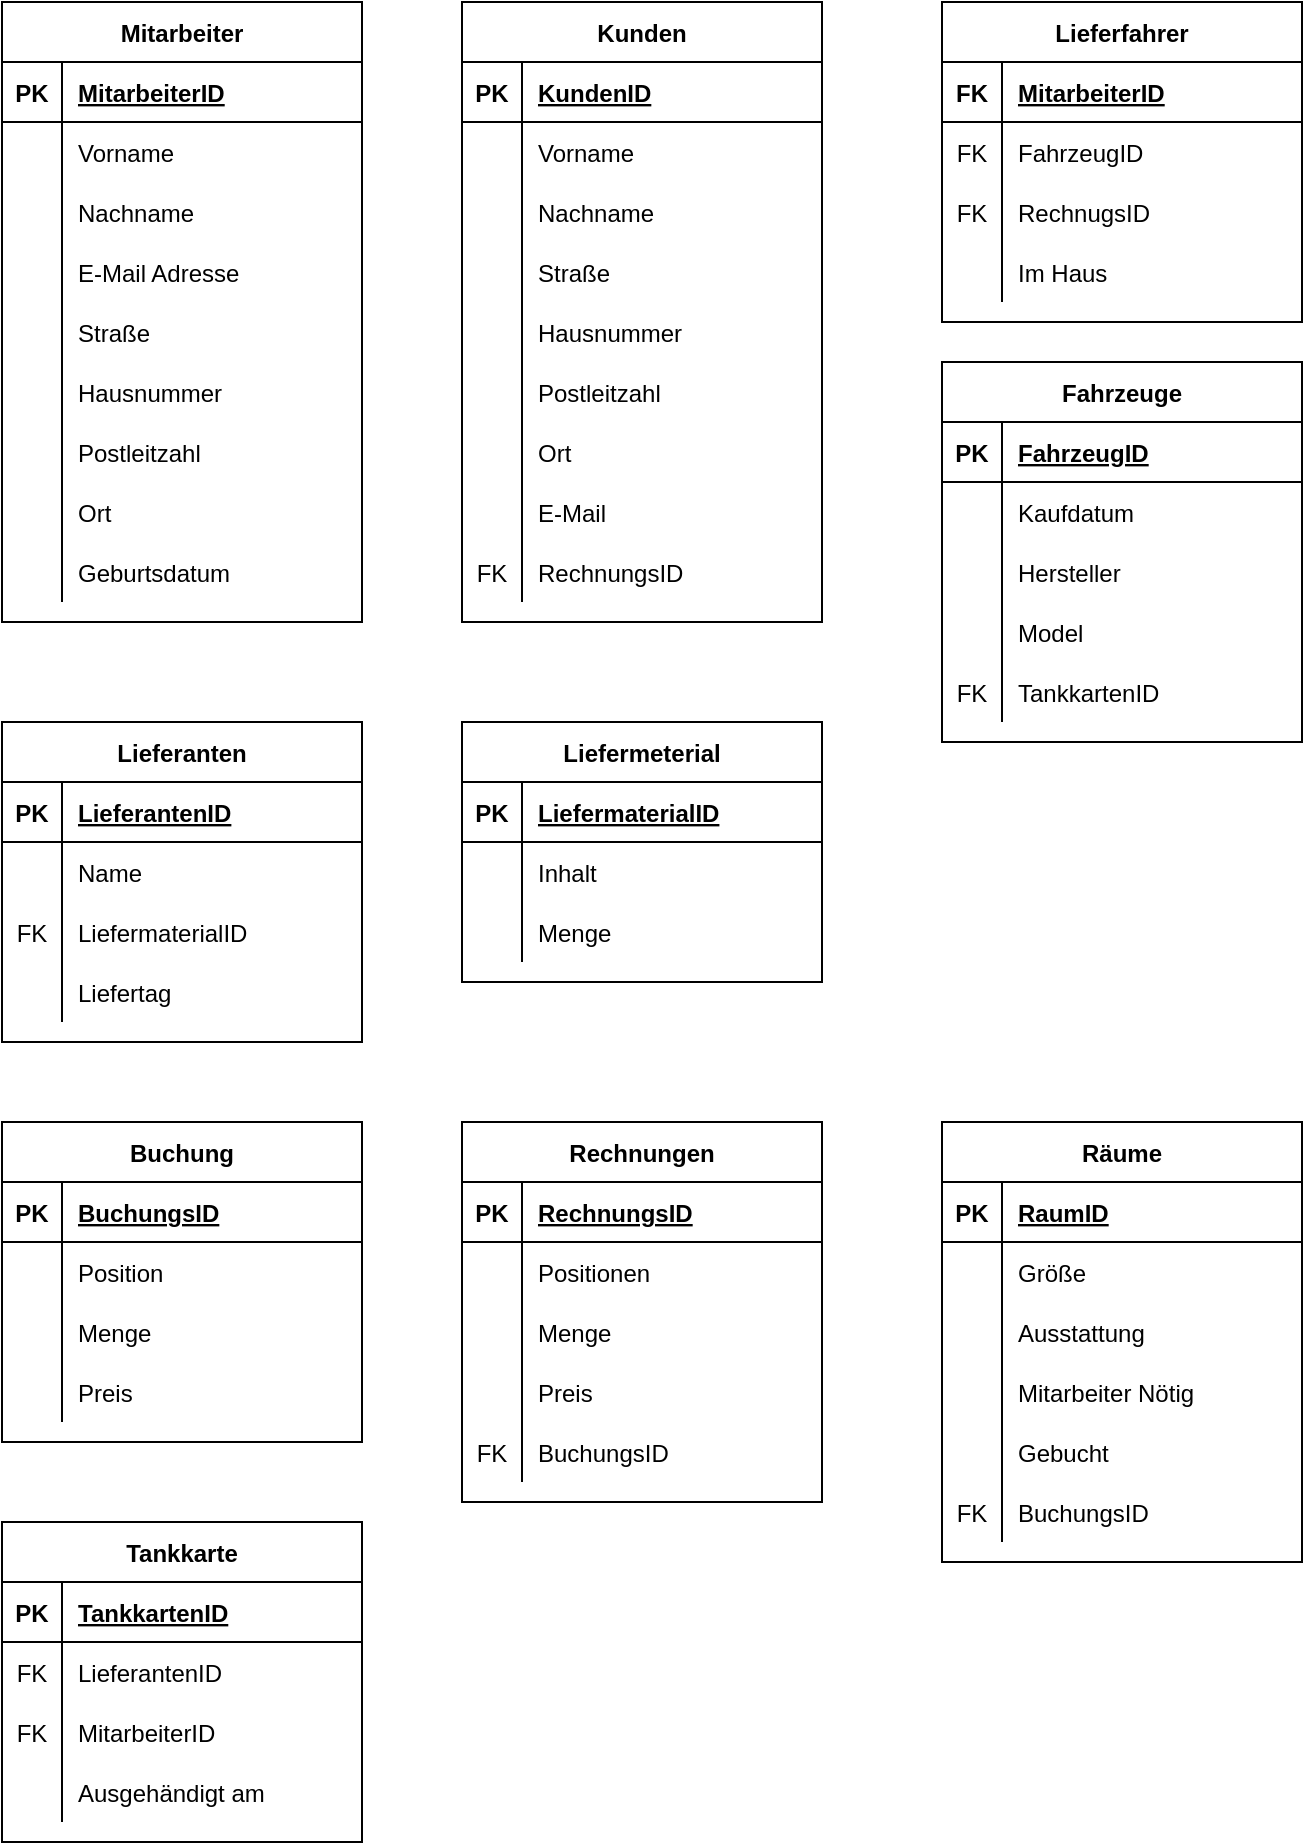 <mxfile version="18.0.2" type="device"><diagram id="neu1YHQNExmpvhTmMHdw" name="Page-1"><mxGraphModel dx="1422" dy="772" grid="1" gridSize="10" guides="1" tooltips="1" connect="1" arrows="1" fold="1" page="1" pageScale="1" pageWidth="827" pageHeight="1169" math="0" shadow="0"><root><mxCell id="0"/><mxCell id="1" parent="0"/><mxCell id="aoT9SitxjQVlXELc2mFH-1" value="Mitarbeiter" style="shape=table;startSize=30;container=1;collapsible=1;childLayout=tableLayout;fixedRows=1;rowLines=0;fontStyle=1;align=center;resizeLast=1;" vertex="1" parent="1"><mxGeometry x="50" y="40" width="180" height="310" as="geometry"/></mxCell><mxCell id="aoT9SitxjQVlXELc2mFH-2" value="" style="shape=tableRow;horizontal=0;startSize=0;swimlaneHead=0;swimlaneBody=0;fillColor=none;collapsible=0;dropTarget=0;points=[[0,0.5],[1,0.5]];portConstraint=eastwest;top=0;left=0;right=0;bottom=1;" vertex="1" parent="aoT9SitxjQVlXELc2mFH-1"><mxGeometry y="30" width="180" height="30" as="geometry"/></mxCell><mxCell id="aoT9SitxjQVlXELc2mFH-3" value="PK" style="shape=partialRectangle;connectable=0;fillColor=none;top=0;left=0;bottom=0;right=0;fontStyle=1;overflow=hidden;" vertex="1" parent="aoT9SitxjQVlXELc2mFH-2"><mxGeometry width="30" height="30" as="geometry"><mxRectangle width="30" height="30" as="alternateBounds"/></mxGeometry></mxCell><mxCell id="aoT9SitxjQVlXELc2mFH-4" value="MitarbeiterID" style="shape=partialRectangle;connectable=0;fillColor=none;top=0;left=0;bottom=0;right=0;align=left;spacingLeft=6;fontStyle=5;overflow=hidden;" vertex="1" parent="aoT9SitxjQVlXELc2mFH-2"><mxGeometry x="30" width="150" height="30" as="geometry"><mxRectangle width="150" height="30" as="alternateBounds"/></mxGeometry></mxCell><mxCell id="aoT9SitxjQVlXELc2mFH-5" value="" style="shape=tableRow;horizontal=0;startSize=0;swimlaneHead=0;swimlaneBody=0;fillColor=none;collapsible=0;dropTarget=0;points=[[0,0.5],[1,0.5]];portConstraint=eastwest;top=0;left=0;right=0;bottom=0;" vertex="1" parent="aoT9SitxjQVlXELc2mFH-1"><mxGeometry y="60" width="180" height="30" as="geometry"/></mxCell><mxCell id="aoT9SitxjQVlXELc2mFH-6" value="" style="shape=partialRectangle;connectable=0;fillColor=none;top=0;left=0;bottom=0;right=0;editable=1;overflow=hidden;" vertex="1" parent="aoT9SitxjQVlXELc2mFH-5"><mxGeometry width="30" height="30" as="geometry"><mxRectangle width="30" height="30" as="alternateBounds"/></mxGeometry></mxCell><mxCell id="aoT9SitxjQVlXELc2mFH-7" value="Vorname" style="shape=partialRectangle;connectable=0;fillColor=none;top=0;left=0;bottom=0;right=0;align=left;spacingLeft=6;overflow=hidden;" vertex="1" parent="aoT9SitxjQVlXELc2mFH-5"><mxGeometry x="30" width="150" height="30" as="geometry"><mxRectangle width="150" height="30" as="alternateBounds"/></mxGeometry></mxCell><mxCell id="aoT9SitxjQVlXELc2mFH-8" value="" style="shape=tableRow;horizontal=0;startSize=0;swimlaneHead=0;swimlaneBody=0;fillColor=none;collapsible=0;dropTarget=0;points=[[0,0.5],[1,0.5]];portConstraint=eastwest;top=0;left=0;right=0;bottom=0;" vertex="1" parent="aoT9SitxjQVlXELc2mFH-1"><mxGeometry y="90" width="180" height="30" as="geometry"/></mxCell><mxCell id="aoT9SitxjQVlXELc2mFH-9" value="" style="shape=partialRectangle;connectable=0;fillColor=none;top=0;left=0;bottom=0;right=0;editable=1;overflow=hidden;" vertex="1" parent="aoT9SitxjQVlXELc2mFH-8"><mxGeometry width="30" height="30" as="geometry"><mxRectangle width="30" height="30" as="alternateBounds"/></mxGeometry></mxCell><mxCell id="aoT9SitxjQVlXELc2mFH-10" value="Nachname" style="shape=partialRectangle;connectable=0;fillColor=none;top=0;left=0;bottom=0;right=0;align=left;spacingLeft=6;overflow=hidden;" vertex="1" parent="aoT9SitxjQVlXELc2mFH-8"><mxGeometry x="30" width="150" height="30" as="geometry"><mxRectangle width="150" height="30" as="alternateBounds"/></mxGeometry></mxCell><mxCell id="aoT9SitxjQVlXELc2mFH-11" value="" style="shape=tableRow;horizontal=0;startSize=0;swimlaneHead=0;swimlaneBody=0;fillColor=none;collapsible=0;dropTarget=0;points=[[0,0.5],[1,0.5]];portConstraint=eastwest;top=0;left=0;right=0;bottom=0;" vertex="1" parent="aoT9SitxjQVlXELc2mFH-1"><mxGeometry y="120" width="180" height="30" as="geometry"/></mxCell><mxCell id="aoT9SitxjQVlXELc2mFH-12" value="" style="shape=partialRectangle;connectable=0;fillColor=none;top=0;left=0;bottom=0;right=0;editable=1;overflow=hidden;" vertex="1" parent="aoT9SitxjQVlXELc2mFH-11"><mxGeometry width="30" height="30" as="geometry"><mxRectangle width="30" height="30" as="alternateBounds"/></mxGeometry></mxCell><mxCell id="aoT9SitxjQVlXELc2mFH-13" value="E-Mail Adresse" style="shape=partialRectangle;connectable=0;fillColor=none;top=0;left=0;bottom=0;right=0;align=left;spacingLeft=6;overflow=hidden;" vertex="1" parent="aoT9SitxjQVlXELc2mFH-11"><mxGeometry x="30" width="150" height="30" as="geometry"><mxRectangle width="150" height="30" as="alternateBounds"/></mxGeometry></mxCell><mxCell id="aoT9SitxjQVlXELc2mFH-29" style="shape=tableRow;horizontal=0;startSize=0;swimlaneHead=0;swimlaneBody=0;fillColor=none;collapsible=0;dropTarget=0;points=[[0,0.5],[1,0.5]];portConstraint=eastwest;top=0;left=0;right=0;bottom=0;" vertex="1" parent="aoT9SitxjQVlXELc2mFH-1"><mxGeometry y="150" width="180" height="30" as="geometry"/></mxCell><mxCell id="aoT9SitxjQVlXELc2mFH-30" style="shape=partialRectangle;connectable=0;fillColor=none;top=0;left=0;bottom=0;right=0;editable=1;overflow=hidden;" vertex="1" parent="aoT9SitxjQVlXELc2mFH-29"><mxGeometry width="30" height="30" as="geometry"><mxRectangle width="30" height="30" as="alternateBounds"/></mxGeometry></mxCell><mxCell id="aoT9SitxjQVlXELc2mFH-31" value="Straße" style="shape=partialRectangle;connectable=0;fillColor=none;top=0;left=0;bottom=0;right=0;align=left;spacingLeft=6;overflow=hidden;" vertex="1" parent="aoT9SitxjQVlXELc2mFH-29"><mxGeometry x="30" width="150" height="30" as="geometry"><mxRectangle width="150" height="30" as="alternateBounds"/></mxGeometry></mxCell><mxCell id="aoT9SitxjQVlXELc2mFH-26" style="shape=tableRow;horizontal=0;startSize=0;swimlaneHead=0;swimlaneBody=0;fillColor=none;collapsible=0;dropTarget=0;points=[[0,0.5],[1,0.5]];portConstraint=eastwest;top=0;left=0;right=0;bottom=0;" vertex="1" parent="aoT9SitxjQVlXELc2mFH-1"><mxGeometry y="180" width="180" height="30" as="geometry"/></mxCell><mxCell id="aoT9SitxjQVlXELc2mFH-27" style="shape=partialRectangle;connectable=0;fillColor=none;top=0;left=0;bottom=0;right=0;editable=1;overflow=hidden;" vertex="1" parent="aoT9SitxjQVlXELc2mFH-26"><mxGeometry width="30" height="30" as="geometry"><mxRectangle width="30" height="30" as="alternateBounds"/></mxGeometry></mxCell><mxCell id="aoT9SitxjQVlXELc2mFH-28" value="Hausnummer" style="shape=partialRectangle;connectable=0;fillColor=none;top=0;left=0;bottom=0;right=0;align=left;spacingLeft=6;overflow=hidden;" vertex="1" parent="aoT9SitxjQVlXELc2mFH-26"><mxGeometry x="30" width="150" height="30" as="geometry"><mxRectangle width="150" height="30" as="alternateBounds"/></mxGeometry></mxCell><mxCell id="aoT9SitxjQVlXELc2mFH-23" style="shape=tableRow;horizontal=0;startSize=0;swimlaneHead=0;swimlaneBody=0;fillColor=none;collapsible=0;dropTarget=0;points=[[0,0.5],[1,0.5]];portConstraint=eastwest;top=0;left=0;right=0;bottom=0;" vertex="1" parent="aoT9SitxjQVlXELc2mFH-1"><mxGeometry y="210" width="180" height="30" as="geometry"/></mxCell><mxCell id="aoT9SitxjQVlXELc2mFH-24" style="shape=partialRectangle;connectable=0;fillColor=none;top=0;left=0;bottom=0;right=0;editable=1;overflow=hidden;" vertex="1" parent="aoT9SitxjQVlXELc2mFH-23"><mxGeometry width="30" height="30" as="geometry"><mxRectangle width="30" height="30" as="alternateBounds"/></mxGeometry></mxCell><mxCell id="aoT9SitxjQVlXELc2mFH-25" value="Postleitzahl" style="shape=partialRectangle;connectable=0;fillColor=none;top=0;left=0;bottom=0;right=0;align=left;spacingLeft=6;overflow=hidden;" vertex="1" parent="aoT9SitxjQVlXELc2mFH-23"><mxGeometry x="30" width="150" height="30" as="geometry"><mxRectangle width="150" height="30" as="alternateBounds"/></mxGeometry></mxCell><mxCell id="aoT9SitxjQVlXELc2mFH-20" style="shape=tableRow;horizontal=0;startSize=0;swimlaneHead=0;swimlaneBody=0;fillColor=none;collapsible=0;dropTarget=0;points=[[0,0.5],[1,0.5]];portConstraint=eastwest;top=0;left=0;right=0;bottom=0;" vertex="1" parent="aoT9SitxjQVlXELc2mFH-1"><mxGeometry y="240" width="180" height="30" as="geometry"/></mxCell><mxCell id="aoT9SitxjQVlXELc2mFH-21" style="shape=partialRectangle;connectable=0;fillColor=none;top=0;left=0;bottom=0;right=0;editable=1;overflow=hidden;" vertex="1" parent="aoT9SitxjQVlXELc2mFH-20"><mxGeometry width="30" height="30" as="geometry"><mxRectangle width="30" height="30" as="alternateBounds"/></mxGeometry></mxCell><mxCell id="aoT9SitxjQVlXELc2mFH-22" value="Ort" style="shape=partialRectangle;connectable=0;fillColor=none;top=0;left=0;bottom=0;right=0;align=left;spacingLeft=6;overflow=hidden;" vertex="1" parent="aoT9SitxjQVlXELc2mFH-20"><mxGeometry x="30" width="150" height="30" as="geometry"><mxRectangle width="150" height="30" as="alternateBounds"/></mxGeometry></mxCell><mxCell id="aoT9SitxjQVlXELc2mFH-17" style="shape=tableRow;horizontal=0;startSize=0;swimlaneHead=0;swimlaneBody=0;fillColor=none;collapsible=0;dropTarget=0;points=[[0,0.5],[1,0.5]];portConstraint=eastwest;top=0;left=0;right=0;bottom=0;" vertex="1" parent="aoT9SitxjQVlXELc2mFH-1"><mxGeometry y="270" width="180" height="30" as="geometry"/></mxCell><mxCell id="aoT9SitxjQVlXELc2mFH-18" style="shape=partialRectangle;connectable=0;fillColor=none;top=0;left=0;bottom=0;right=0;editable=1;overflow=hidden;" vertex="1" parent="aoT9SitxjQVlXELc2mFH-17"><mxGeometry width="30" height="30" as="geometry"><mxRectangle width="30" height="30" as="alternateBounds"/></mxGeometry></mxCell><mxCell id="aoT9SitxjQVlXELc2mFH-19" value="Geburtsdatum" style="shape=partialRectangle;connectable=0;fillColor=none;top=0;left=0;bottom=0;right=0;align=left;spacingLeft=6;overflow=hidden;" vertex="1" parent="aoT9SitxjQVlXELc2mFH-17"><mxGeometry x="30" width="150" height="30" as="geometry"><mxRectangle width="150" height="30" as="alternateBounds"/></mxGeometry></mxCell><mxCell id="aoT9SitxjQVlXELc2mFH-32" value="Lieferanten" style="shape=table;startSize=30;container=1;collapsible=1;childLayout=tableLayout;fixedRows=1;rowLines=0;fontStyle=1;align=center;resizeLast=1;" vertex="1" parent="1"><mxGeometry x="50" y="400" width="180" height="160" as="geometry"/></mxCell><mxCell id="aoT9SitxjQVlXELc2mFH-33" value="" style="shape=tableRow;horizontal=0;startSize=0;swimlaneHead=0;swimlaneBody=0;fillColor=none;collapsible=0;dropTarget=0;points=[[0,0.5],[1,0.5]];portConstraint=eastwest;top=0;left=0;right=0;bottom=1;" vertex="1" parent="aoT9SitxjQVlXELc2mFH-32"><mxGeometry y="30" width="180" height="30" as="geometry"/></mxCell><mxCell id="aoT9SitxjQVlXELc2mFH-34" value="PK" style="shape=partialRectangle;connectable=0;fillColor=none;top=0;left=0;bottom=0;right=0;fontStyle=1;overflow=hidden;" vertex="1" parent="aoT9SitxjQVlXELc2mFH-33"><mxGeometry width="30" height="30" as="geometry"><mxRectangle width="30" height="30" as="alternateBounds"/></mxGeometry></mxCell><mxCell id="aoT9SitxjQVlXELc2mFH-35" value="LieferantenID" style="shape=partialRectangle;connectable=0;fillColor=none;top=0;left=0;bottom=0;right=0;align=left;spacingLeft=6;fontStyle=5;overflow=hidden;" vertex="1" parent="aoT9SitxjQVlXELc2mFH-33"><mxGeometry x="30" width="150" height="30" as="geometry"><mxRectangle width="150" height="30" as="alternateBounds"/></mxGeometry></mxCell><mxCell id="aoT9SitxjQVlXELc2mFH-36" value="" style="shape=tableRow;horizontal=0;startSize=0;swimlaneHead=0;swimlaneBody=0;fillColor=none;collapsible=0;dropTarget=0;points=[[0,0.5],[1,0.5]];portConstraint=eastwest;top=0;left=0;right=0;bottom=0;" vertex="1" parent="aoT9SitxjQVlXELc2mFH-32"><mxGeometry y="60" width="180" height="30" as="geometry"/></mxCell><mxCell id="aoT9SitxjQVlXELc2mFH-37" value="" style="shape=partialRectangle;connectable=0;fillColor=none;top=0;left=0;bottom=0;right=0;editable=1;overflow=hidden;" vertex="1" parent="aoT9SitxjQVlXELc2mFH-36"><mxGeometry width="30" height="30" as="geometry"><mxRectangle width="30" height="30" as="alternateBounds"/></mxGeometry></mxCell><mxCell id="aoT9SitxjQVlXELc2mFH-38" value="Name" style="shape=partialRectangle;connectable=0;fillColor=none;top=0;left=0;bottom=0;right=0;align=left;spacingLeft=6;overflow=hidden;" vertex="1" parent="aoT9SitxjQVlXELc2mFH-36"><mxGeometry x="30" width="150" height="30" as="geometry"><mxRectangle width="150" height="30" as="alternateBounds"/></mxGeometry></mxCell><mxCell id="aoT9SitxjQVlXELc2mFH-39" value="" style="shape=tableRow;horizontal=0;startSize=0;swimlaneHead=0;swimlaneBody=0;fillColor=none;collapsible=0;dropTarget=0;points=[[0,0.5],[1,0.5]];portConstraint=eastwest;top=0;left=0;right=0;bottom=0;" vertex="1" parent="aoT9SitxjQVlXELc2mFH-32"><mxGeometry y="90" width="180" height="30" as="geometry"/></mxCell><mxCell id="aoT9SitxjQVlXELc2mFH-40" value="FK" style="shape=partialRectangle;connectable=0;fillColor=none;top=0;left=0;bottom=0;right=0;editable=1;overflow=hidden;" vertex="1" parent="aoT9SitxjQVlXELc2mFH-39"><mxGeometry width="30" height="30" as="geometry"><mxRectangle width="30" height="30" as="alternateBounds"/></mxGeometry></mxCell><mxCell id="aoT9SitxjQVlXELc2mFH-41" value="LiefermaterialID" style="shape=partialRectangle;connectable=0;fillColor=none;top=0;left=0;bottom=0;right=0;align=left;spacingLeft=6;overflow=hidden;" vertex="1" parent="aoT9SitxjQVlXELc2mFH-39"><mxGeometry x="30" width="150" height="30" as="geometry"><mxRectangle width="150" height="30" as="alternateBounds"/></mxGeometry></mxCell><mxCell id="aoT9SitxjQVlXELc2mFH-42" value="" style="shape=tableRow;horizontal=0;startSize=0;swimlaneHead=0;swimlaneBody=0;fillColor=none;collapsible=0;dropTarget=0;points=[[0,0.5],[1,0.5]];portConstraint=eastwest;top=0;left=0;right=0;bottom=0;" vertex="1" parent="aoT9SitxjQVlXELc2mFH-32"><mxGeometry y="120" width="180" height="30" as="geometry"/></mxCell><mxCell id="aoT9SitxjQVlXELc2mFH-43" value="" style="shape=partialRectangle;connectable=0;fillColor=none;top=0;left=0;bottom=0;right=0;editable=1;overflow=hidden;" vertex="1" parent="aoT9SitxjQVlXELc2mFH-42"><mxGeometry width="30" height="30" as="geometry"><mxRectangle width="30" height="30" as="alternateBounds"/></mxGeometry></mxCell><mxCell id="aoT9SitxjQVlXELc2mFH-44" value="Liefertag" style="shape=partialRectangle;connectable=0;fillColor=none;top=0;left=0;bottom=0;right=0;align=left;spacingLeft=6;overflow=hidden;" vertex="1" parent="aoT9SitxjQVlXELc2mFH-42"><mxGeometry x="30" width="150" height="30" as="geometry"><mxRectangle width="150" height="30" as="alternateBounds"/></mxGeometry></mxCell><mxCell id="aoT9SitxjQVlXELc2mFH-45" value="Liefermeterial" style="shape=table;startSize=30;container=1;collapsible=1;childLayout=tableLayout;fixedRows=1;rowLines=0;fontStyle=1;align=center;resizeLast=1;" vertex="1" parent="1"><mxGeometry x="280" y="400" width="180" height="130" as="geometry"/></mxCell><mxCell id="aoT9SitxjQVlXELc2mFH-46" value="" style="shape=tableRow;horizontal=0;startSize=0;swimlaneHead=0;swimlaneBody=0;fillColor=none;collapsible=0;dropTarget=0;points=[[0,0.5],[1,0.5]];portConstraint=eastwest;top=0;left=0;right=0;bottom=1;" vertex="1" parent="aoT9SitxjQVlXELc2mFH-45"><mxGeometry y="30" width="180" height="30" as="geometry"/></mxCell><mxCell id="aoT9SitxjQVlXELc2mFH-47" value="PK" style="shape=partialRectangle;connectable=0;fillColor=none;top=0;left=0;bottom=0;right=0;fontStyle=1;overflow=hidden;" vertex="1" parent="aoT9SitxjQVlXELc2mFH-46"><mxGeometry width="30" height="30" as="geometry"><mxRectangle width="30" height="30" as="alternateBounds"/></mxGeometry></mxCell><mxCell id="aoT9SitxjQVlXELc2mFH-48" value="LiefermaterialID" style="shape=partialRectangle;connectable=0;fillColor=none;top=0;left=0;bottom=0;right=0;align=left;spacingLeft=6;fontStyle=5;overflow=hidden;" vertex="1" parent="aoT9SitxjQVlXELc2mFH-46"><mxGeometry x="30" width="150" height="30" as="geometry"><mxRectangle width="150" height="30" as="alternateBounds"/></mxGeometry></mxCell><mxCell id="aoT9SitxjQVlXELc2mFH-49" value="" style="shape=tableRow;horizontal=0;startSize=0;swimlaneHead=0;swimlaneBody=0;fillColor=none;collapsible=0;dropTarget=0;points=[[0,0.5],[1,0.5]];portConstraint=eastwest;top=0;left=0;right=0;bottom=0;" vertex="1" parent="aoT9SitxjQVlXELc2mFH-45"><mxGeometry y="60" width="180" height="30" as="geometry"/></mxCell><mxCell id="aoT9SitxjQVlXELc2mFH-50" value="" style="shape=partialRectangle;connectable=0;fillColor=none;top=0;left=0;bottom=0;right=0;editable=1;overflow=hidden;" vertex="1" parent="aoT9SitxjQVlXELc2mFH-49"><mxGeometry width="30" height="30" as="geometry"><mxRectangle width="30" height="30" as="alternateBounds"/></mxGeometry></mxCell><mxCell id="aoT9SitxjQVlXELc2mFH-51" value="Inhalt" style="shape=partialRectangle;connectable=0;fillColor=none;top=0;left=0;bottom=0;right=0;align=left;spacingLeft=6;overflow=hidden;" vertex="1" parent="aoT9SitxjQVlXELc2mFH-49"><mxGeometry x="30" width="150" height="30" as="geometry"><mxRectangle width="150" height="30" as="alternateBounds"/></mxGeometry></mxCell><mxCell id="aoT9SitxjQVlXELc2mFH-52" value="" style="shape=tableRow;horizontal=0;startSize=0;swimlaneHead=0;swimlaneBody=0;fillColor=none;collapsible=0;dropTarget=0;points=[[0,0.5],[1,0.5]];portConstraint=eastwest;top=0;left=0;right=0;bottom=0;" vertex="1" parent="aoT9SitxjQVlXELc2mFH-45"><mxGeometry y="90" width="180" height="30" as="geometry"/></mxCell><mxCell id="aoT9SitxjQVlXELc2mFH-53" value="" style="shape=partialRectangle;connectable=0;fillColor=none;top=0;left=0;bottom=0;right=0;editable=1;overflow=hidden;" vertex="1" parent="aoT9SitxjQVlXELc2mFH-52"><mxGeometry width="30" height="30" as="geometry"><mxRectangle width="30" height="30" as="alternateBounds"/></mxGeometry></mxCell><mxCell id="aoT9SitxjQVlXELc2mFH-54" value="Menge" style="shape=partialRectangle;connectable=0;fillColor=none;top=0;left=0;bottom=0;right=0;align=left;spacingLeft=6;overflow=hidden;" vertex="1" parent="aoT9SitxjQVlXELc2mFH-52"><mxGeometry x="30" width="150" height="30" as="geometry"><mxRectangle width="150" height="30" as="alternateBounds"/></mxGeometry></mxCell><mxCell id="aoT9SitxjQVlXELc2mFH-58" value="Kunden" style="shape=table;startSize=30;container=1;collapsible=1;childLayout=tableLayout;fixedRows=1;rowLines=0;fontStyle=1;align=center;resizeLast=1;" vertex="1" parent="1"><mxGeometry x="280" y="40" width="180" height="310" as="geometry"/></mxCell><mxCell id="aoT9SitxjQVlXELc2mFH-59" value="" style="shape=tableRow;horizontal=0;startSize=0;swimlaneHead=0;swimlaneBody=0;fillColor=none;collapsible=0;dropTarget=0;points=[[0,0.5],[1,0.5]];portConstraint=eastwest;top=0;left=0;right=0;bottom=1;" vertex="1" parent="aoT9SitxjQVlXELc2mFH-58"><mxGeometry y="30" width="180" height="30" as="geometry"/></mxCell><mxCell id="aoT9SitxjQVlXELc2mFH-60" value="PK" style="shape=partialRectangle;connectable=0;fillColor=none;top=0;left=0;bottom=0;right=0;fontStyle=1;overflow=hidden;" vertex="1" parent="aoT9SitxjQVlXELc2mFH-59"><mxGeometry width="30" height="30" as="geometry"><mxRectangle width="30" height="30" as="alternateBounds"/></mxGeometry></mxCell><mxCell id="aoT9SitxjQVlXELc2mFH-61" value="KundenID" style="shape=partialRectangle;connectable=0;fillColor=none;top=0;left=0;bottom=0;right=0;align=left;spacingLeft=6;fontStyle=5;overflow=hidden;" vertex="1" parent="aoT9SitxjQVlXELc2mFH-59"><mxGeometry x="30" width="150" height="30" as="geometry"><mxRectangle width="150" height="30" as="alternateBounds"/></mxGeometry></mxCell><mxCell id="aoT9SitxjQVlXELc2mFH-62" value="" style="shape=tableRow;horizontal=0;startSize=0;swimlaneHead=0;swimlaneBody=0;fillColor=none;collapsible=0;dropTarget=0;points=[[0,0.5],[1,0.5]];portConstraint=eastwest;top=0;left=0;right=0;bottom=0;" vertex="1" parent="aoT9SitxjQVlXELc2mFH-58"><mxGeometry y="60" width="180" height="30" as="geometry"/></mxCell><mxCell id="aoT9SitxjQVlXELc2mFH-63" value="" style="shape=partialRectangle;connectable=0;fillColor=none;top=0;left=0;bottom=0;right=0;editable=1;overflow=hidden;" vertex="1" parent="aoT9SitxjQVlXELc2mFH-62"><mxGeometry width="30" height="30" as="geometry"><mxRectangle width="30" height="30" as="alternateBounds"/></mxGeometry></mxCell><mxCell id="aoT9SitxjQVlXELc2mFH-64" value="Vorname  " style="shape=partialRectangle;connectable=0;fillColor=none;top=0;left=0;bottom=0;right=0;align=left;spacingLeft=6;overflow=hidden;" vertex="1" parent="aoT9SitxjQVlXELc2mFH-62"><mxGeometry x="30" width="150" height="30" as="geometry"><mxRectangle width="150" height="30" as="alternateBounds"/></mxGeometry></mxCell><mxCell id="aoT9SitxjQVlXELc2mFH-86" style="shape=tableRow;horizontal=0;startSize=0;swimlaneHead=0;swimlaneBody=0;fillColor=none;collapsible=0;dropTarget=0;points=[[0,0.5],[1,0.5]];portConstraint=eastwest;top=0;left=0;right=0;bottom=0;" vertex="1" parent="aoT9SitxjQVlXELc2mFH-58"><mxGeometry y="90" width="180" height="30" as="geometry"/></mxCell><mxCell id="aoT9SitxjQVlXELc2mFH-87" style="shape=partialRectangle;connectable=0;fillColor=none;top=0;left=0;bottom=0;right=0;editable=1;overflow=hidden;" vertex="1" parent="aoT9SitxjQVlXELc2mFH-86"><mxGeometry width="30" height="30" as="geometry"><mxRectangle width="30" height="30" as="alternateBounds"/></mxGeometry></mxCell><mxCell id="aoT9SitxjQVlXELc2mFH-88" value="Nachname" style="shape=partialRectangle;connectable=0;fillColor=none;top=0;left=0;bottom=0;right=0;align=left;spacingLeft=6;overflow=hidden;" vertex="1" parent="aoT9SitxjQVlXELc2mFH-86"><mxGeometry x="30" width="150" height="30" as="geometry"><mxRectangle width="150" height="30" as="alternateBounds"/></mxGeometry></mxCell><mxCell id="aoT9SitxjQVlXELc2mFH-83" style="shape=tableRow;horizontal=0;startSize=0;swimlaneHead=0;swimlaneBody=0;fillColor=none;collapsible=0;dropTarget=0;points=[[0,0.5],[1,0.5]];portConstraint=eastwest;top=0;left=0;right=0;bottom=0;" vertex="1" parent="aoT9SitxjQVlXELc2mFH-58"><mxGeometry y="120" width="180" height="30" as="geometry"/></mxCell><mxCell id="aoT9SitxjQVlXELc2mFH-84" style="shape=partialRectangle;connectable=0;fillColor=none;top=0;left=0;bottom=0;right=0;editable=1;overflow=hidden;" vertex="1" parent="aoT9SitxjQVlXELc2mFH-83"><mxGeometry width="30" height="30" as="geometry"><mxRectangle width="30" height="30" as="alternateBounds"/></mxGeometry></mxCell><mxCell id="aoT9SitxjQVlXELc2mFH-85" value="Straße" style="shape=partialRectangle;connectable=0;fillColor=none;top=0;left=0;bottom=0;right=0;align=left;spacingLeft=6;overflow=hidden;" vertex="1" parent="aoT9SitxjQVlXELc2mFH-83"><mxGeometry x="30" width="150" height="30" as="geometry"><mxRectangle width="150" height="30" as="alternateBounds"/></mxGeometry></mxCell><mxCell id="aoT9SitxjQVlXELc2mFH-80" style="shape=tableRow;horizontal=0;startSize=0;swimlaneHead=0;swimlaneBody=0;fillColor=none;collapsible=0;dropTarget=0;points=[[0,0.5],[1,0.5]];portConstraint=eastwest;top=0;left=0;right=0;bottom=0;" vertex="1" parent="aoT9SitxjQVlXELc2mFH-58"><mxGeometry y="150" width="180" height="30" as="geometry"/></mxCell><mxCell id="aoT9SitxjQVlXELc2mFH-81" style="shape=partialRectangle;connectable=0;fillColor=none;top=0;left=0;bottom=0;right=0;editable=1;overflow=hidden;" vertex="1" parent="aoT9SitxjQVlXELc2mFH-80"><mxGeometry width="30" height="30" as="geometry"><mxRectangle width="30" height="30" as="alternateBounds"/></mxGeometry></mxCell><mxCell id="aoT9SitxjQVlXELc2mFH-82" value="Hausnummer" style="shape=partialRectangle;connectable=0;fillColor=none;top=0;left=0;bottom=0;right=0;align=left;spacingLeft=6;overflow=hidden;" vertex="1" parent="aoT9SitxjQVlXELc2mFH-80"><mxGeometry x="30" width="150" height="30" as="geometry"><mxRectangle width="150" height="30" as="alternateBounds"/></mxGeometry></mxCell><mxCell id="aoT9SitxjQVlXELc2mFH-77" style="shape=tableRow;horizontal=0;startSize=0;swimlaneHead=0;swimlaneBody=0;fillColor=none;collapsible=0;dropTarget=0;points=[[0,0.5],[1,0.5]];portConstraint=eastwest;top=0;left=0;right=0;bottom=0;" vertex="1" parent="aoT9SitxjQVlXELc2mFH-58"><mxGeometry y="180" width="180" height="30" as="geometry"/></mxCell><mxCell id="aoT9SitxjQVlXELc2mFH-78" style="shape=partialRectangle;connectable=0;fillColor=none;top=0;left=0;bottom=0;right=0;editable=1;overflow=hidden;" vertex="1" parent="aoT9SitxjQVlXELc2mFH-77"><mxGeometry width="30" height="30" as="geometry"><mxRectangle width="30" height="30" as="alternateBounds"/></mxGeometry></mxCell><mxCell id="aoT9SitxjQVlXELc2mFH-79" value="Postleitzahl" style="shape=partialRectangle;connectable=0;fillColor=none;top=0;left=0;bottom=0;right=0;align=left;spacingLeft=6;overflow=hidden;" vertex="1" parent="aoT9SitxjQVlXELc2mFH-77"><mxGeometry x="30" width="150" height="30" as="geometry"><mxRectangle width="150" height="30" as="alternateBounds"/></mxGeometry></mxCell><mxCell id="aoT9SitxjQVlXELc2mFH-74" style="shape=tableRow;horizontal=0;startSize=0;swimlaneHead=0;swimlaneBody=0;fillColor=none;collapsible=0;dropTarget=0;points=[[0,0.5],[1,0.5]];portConstraint=eastwest;top=0;left=0;right=0;bottom=0;" vertex="1" parent="aoT9SitxjQVlXELc2mFH-58"><mxGeometry y="210" width="180" height="30" as="geometry"/></mxCell><mxCell id="aoT9SitxjQVlXELc2mFH-75" style="shape=partialRectangle;connectable=0;fillColor=none;top=0;left=0;bottom=0;right=0;editable=1;overflow=hidden;" vertex="1" parent="aoT9SitxjQVlXELc2mFH-74"><mxGeometry width="30" height="30" as="geometry"><mxRectangle width="30" height="30" as="alternateBounds"/></mxGeometry></mxCell><mxCell id="aoT9SitxjQVlXELc2mFH-76" value="Ort" style="shape=partialRectangle;connectable=0;fillColor=none;top=0;left=0;bottom=0;right=0;align=left;spacingLeft=6;overflow=hidden;" vertex="1" parent="aoT9SitxjQVlXELc2mFH-74"><mxGeometry x="30" width="150" height="30" as="geometry"><mxRectangle width="150" height="30" as="alternateBounds"/></mxGeometry></mxCell><mxCell id="aoT9SitxjQVlXELc2mFH-71" style="shape=tableRow;horizontal=0;startSize=0;swimlaneHead=0;swimlaneBody=0;fillColor=none;collapsible=0;dropTarget=0;points=[[0,0.5],[1,0.5]];portConstraint=eastwest;top=0;left=0;right=0;bottom=0;" vertex="1" parent="aoT9SitxjQVlXELc2mFH-58"><mxGeometry y="240" width="180" height="30" as="geometry"/></mxCell><mxCell id="aoT9SitxjQVlXELc2mFH-72" style="shape=partialRectangle;connectable=0;fillColor=none;top=0;left=0;bottom=0;right=0;editable=1;overflow=hidden;" vertex="1" parent="aoT9SitxjQVlXELc2mFH-71"><mxGeometry width="30" height="30" as="geometry"><mxRectangle width="30" height="30" as="alternateBounds"/></mxGeometry></mxCell><mxCell id="aoT9SitxjQVlXELc2mFH-73" value="E-Mail" style="shape=partialRectangle;connectable=0;fillColor=none;top=0;left=0;bottom=0;right=0;align=left;spacingLeft=6;overflow=hidden;" vertex="1" parent="aoT9SitxjQVlXELc2mFH-71"><mxGeometry x="30" width="150" height="30" as="geometry"><mxRectangle width="150" height="30" as="alternateBounds"/></mxGeometry></mxCell><mxCell id="aoT9SitxjQVlXELc2mFH-65" value="" style="shape=tableRow;horizontal=0;startSize=0;swimlaneHead=0;swimlaneBody=0;fillColor=none;collapsible=0;dropTarget=0;points=[[0,0.5],[1,0.5]];portConstraint=eastwest;top=0;left=0;right=0;bottom=0;" vertex="1" parent="aoT9SitxjQVlXELc2mFH-58"><mxGeometry y="270" width="180" height="30" as="geometry"/></mxCell><mxCell id="aoT9SitxjQVlXELc2mFH-66" value="FK" style="shape=partialRectangle;connectable=0;fillColor=none;top=0;left=0;bottom=0;right=0;editable=1;overflow=hidden;" vertex="1" parent="aoT9SitxjQVlXELc2mFH-65"><mxGeometry width="30" height="30" as="geometry"><mxRectangle width="30" height="30" as="alternateBounds"/></mxGeometry></mxCell><mxCell id="aoT9SitxjQVlXELc2mFH-67" value="RechnungsID" style="shape=partialRectangle;connectable=0;fillColor=none;top=0;left=0;bottom=0;right=0;align=left;spacingLeft=6;overflow=hidden;" vertex="1" parent="aoT9SitxjQVlXELc2mFH-65"><mxGeometry x="30" width="150" height="30" as="geometry"><mxRectangle width="150" height="30" as="alternateBounds"/></mxGeometry></mxCell><mxCell id="aoT9SitxjQVlXELc2mFH-89" value="Rechnungen" style="shape=table;startSize=30;container=1;collapsible=1;childLayout=tableLayout;fixedRows=1;rowLines=0;fontStyle=1;align=center;resizeLast=1;" vertex="1" parent="1"><mxGeometry x="280" y="600" width="180" height="190" as="geometry"/></mxCell><mxCell id="aoT9SitxjQVlXELc2mFH-90" value="" style="shape=tableRow;horizontal=0;startSize=0;swimlaneHead=0;swimlaneBody=0;fillColor=none;collapsible=0;dropTarget=0;points=[[0,0.5],[1,0.5]];portConstraint=eastwest;top=0;left=0;right=0;bottom=1;" vertex="1" parent="aoT9SitxjQVlXELc2mFH-89"><mxGeometry y="30" width="180" height="30" as="geometry"/></mxCell><mxCell id="aoT9SitxjQVlXELc2mFH-91" value="PK" style="shape=partialRectangle;connectable=0;fillColor=none;top=0;left=0;bottom=0;right=0;fontStyle=1;overflow=hidden;" vertex="1" parent="aoT9SitxjQVlXELc2mFH-90"><mxGeometry width="30" height="30" as="geometry"><mxRectangle width="30" height="30" as="alternateBounds"/></mxGeometry></mxCell><mxCell id="aoT9SitxjQVlXELc2mFH-92" value="RechnungsID" style="shape=partialRectangle;connectable=0;fillColor=none;top=0;left=0;bottom=0;right=0;align=left;spacingLeft=6;fontStyle=5;overflow=hidden;" vertex="1" parent="aoT9SitxjQVlXELc2mFH-90"><mxGeometry x="30" width="150" height="30" as="geometry"><mxRectangle width="150" height="30" as="alternateBounds"/></mxGeometry></mxCell><mxCell id="aoT9SitxjQVlXELc2mFH-93" value="" style="shape=tableRow;horizontal=0;startSize=0;swimlaneHead=0;swimlaneBody=0;fillColor=none;collapsible=0;dropTarget=0;points=[[0,0.5],[1,0.5]];portConstraint=eastwest;top=0;left=0;right=0;bottom=0;" vertex="1" parent="aoT9SitxjQVlXELc2mFH-89"><mxGeometry y="60" width="180" height="30" as="geometry"/></mxCell><mxCell id="aoT9SitxjQVlXELc2mFH-94" value="" style="shape=partialRectangle;connectable=0;fillColor=none;top=0;left=0;bottom=0;right=0;editable=1;overflow=hidden;" vertex="1" parent="aoT9SitxjQVlXELc2mFH-93"><mxGeometry width="30" height="30" as="geometry"><mxRectangle width="30" height="30" as="alternateBounds"/></mxGeometry></mxCell><mxCell id="aoT9SitxjQVlXELc2mFH-95" value="Positionen" style="shape=partialRectangle;connectable=0;fillColor=none;top=0;left=0;bottom=0;right=0;align=left;spacingLeft=6;overflow=hidden;" vertex="1" parent="aoT9SitxjQVlXELc2mFH-93"><mxGeometry x="30" width="150" height="30" as="geometry"><mxRectangle width="150" height="30" as="alternateBounds"/></mxGeometry></mxCell><mxCell id="aoT9SitxjQVlXELc2mFH-96" value="" style="shape=tableRow;horizontal=0;startSize=0;swimlaneHead=0;swimlaneBody=0;fillColor=none;collapsible=0;dropTarget=0;points=[[0,0.5],[1,0.5]];portConstraint=eastwest;top=0;left=0;right=0;bottom=0;" vertex="1" parent="aoT9SitxjQVlXELc2mFH-89"><mxGeometry y="90" width="180" height="30" as="geometry"/></mxCell><mxCell id="aoT9SitxjQVlXELc2mFH-97" value="" style="shape=partialRectangle;connectable=0;fillColor=none;top=0;left=0;bottom=0;right=0;editable=1;overflow=hidden;" vertex="1" parent="aoT9SitxjQVlXELc2mFH-96"><mxGeometry width="30" height="30" as="geometry"><mxRectangle width="30" height="30" as="alternateBounds"/></mxGeometry></mxCell><mxCell id="aoT9SitxjQVlXELc2mFH-98" value="Menge" style="shape=partialRectangle;connectable=0;fillColor=none;top=0;left=0;bottom=0;right=0;align=left;spacingLeft=6;overflow=hidden;" vertex="1" parent="aoT9SitxjQVlXELc2mFH-96"><mxGeometry x="30" width="150" height="30" as="geometry"><mxRectangle width="150" height="30" as="alternateBounds"/></mxGeometry></mxCell><mxCell id="aoT9SitxjQVlXELc2mFH-99" value="" style="shape=tableRow;horizontal=0;startSize=0;swimlaneHead=0;swimlaneBody=0;fillColor=none;collapsible=0;dropTarget=0;points=[[0,0.5],[1,0.5]];portConstraint=eastwest;top=0;left=0;right=0;bottom=0;" vertex="1" parent="aoT9SitxjQVlXELc2mFH-89"><mxGeometry y="120" width="180" height="30" as="geometry"/></mxCell><mxCell id="aoT9SitxjQVlXELc2mFH-100" value="" style="shape=partialRectangle;connectable=0;fillColor=none;top=0;left=0;bottom=0;right=0;editable=1;overflow=hidden;" vertex="1" parent="aoT9SitxjQVlXELc2mFH-99"><mxGeometry width="30" height="30" as="geometry"><mxRectangle width="30" height="30" as="alternateBounds"/></mxGeometry></mxCell><mxCell id="aoT9SitxjQVlXELc2mFH-101" value="Preis" style="shape=partialRectangle;connectable=0;fillColor=none;top=0;left=0;bottom=0;right=0;align=left;spacingLeft=6;overflow=hidden;" vertex="1" parent="aoT9SitxjQVlXELc2mFH-99"><mxGeometry x="30" width="150" height="30" as="geometry"><mxRectangle width="150" height="30" as="alternateBounds"/></mxGeometry></mxCell><mxCell id="aoT9SitxjQVlXELc2mFH-137" style="shape=tableRow;horizontal=0;startSize=0;swimlaneHead=0;swimlaneBody=0;fillColor=none;collapsible=0;dropTarget=0;points=[[0,0.5],[1,0.5]];portConstraint=eastwest;top=0;left=0;right=0;bottom=0;" vertex="1" parent="aoT9SitxjQVlXELc2mFH-89"><mxGeometry y="150" width="180" height="30" as="geometry"/></mxCell><mxCell id="aoT9SitxjQVlXELc2mFH-138" value="FK" style="shape=partialRectangle;connectable=0;fillColor=none;top=0;left=0;bottom=0;right=0;editable=1;overflow=hidden;" vertex="1" parent="aoT9SitxjQVlXELc2mFH-137"><mxGeometry width="30" height="30" as="geometry"><mxRectangle width="30" height="30" as="alternateBounds"/></mxGeometry></mxCell><mxCell id="aoT9SitxjQVlXELc2mFH-139" value="BuchungsID" style="shape=partialRectangle;connectable=0;fillColor=none;top=0;left=0;bottom=0;right=0;align=left;spacingLeft=6;overflow=hidden;" vertex="1" parent="aoT9SitxjQVlXELc2mFH-137"><mxGeometry x="30" width="150" height="30" as="geometry"><mxRectangle width="150" height="30" as="alternateBounds"/></mxGeometry></mxCell><mxCell id="aoT9SitxjQVlXELc2mFH-105" value="Räume" style="shape=table;startSize=30;container=1;collapsible=1;childLayout=tableLayout;fixedRows=1;rowLines=0;fontStyle=1;align=center;resizeLast=1;" vertex="1" parent="1"><mxGeometry x="520" y="600" width="180" height="220" as="geometry"/></mxCell><mxCell id="aoT9SitxjQVlXELc2mFH-106" value="" style="shape=tableRow;horizontal=0;startSize=0;swimlaneHead=0;swimlaneBody=0;fillColor=none;collapsible=0;dropTarget=0;points=[[0,0.5],[1,0.5]];portConstraint=eastwest;top=0;left=0;right=0;bottom=1;" vertex="1" parent="aoT9SitxjQVlXELc2mFH-105"><mxGeometry y="30" width="180" height="30" as="geometry"/></mxCell><mxCell id="aoT9SitxjQVlXELc2mFH-107" value="PK" style="shape=partialRectangle;connectable=0;fillColor=none;top=0;left=0;bottom=0;right=0;fontStyle=1;overflow=hidden;" vertex="1" parent="aoT9SitxjQVlXELc2mFH-106"><mxGeometry width="30" height="30" as="geometry"><mxRectangle width="30" height="30" as="alternateBounds"/></mxGeometry></mxCell><mxCell id="aoT9SitxjQVlXELc2mFH-108" value="RaumID" style="shape=partialRectangle;connectable=0;fillColor=none;top=0;left=0;bottom=0;right=0;align=left;spacingLeft=6;fontStyle=5;overflow=hidden;" vertex="1" parent="aoT9SitxjQVlXELc2mFH-106"><mxGeometry x="30" width="150" height="30" as="geometry"><mxRectangle width="150" height="30" as="alternateBounds"/></mxGeometry></mxCell><mxCell id="aoT9SitxjQVlXELc2mFH-109" value="" style="shape=tableRow;horizontal=0;startSize=0;swimlaneHead=0;swimlaneBody=0;fillColor=none;collapsible=0;dropTarget=0;points=[[0,0.5],[1,0.5]];portConstraint=eastwest;top=0;left=0;right=0;bottom=0;" vertex="1" parent="aoT9SitxjQVlXELc2mFH-105"><mxGeometry y="60" width="180" height="30" as="geometry"/></mxCell><mxCell id="aoT9SitxjQVlXELc2mFH-110" value="" style="shape=partialRectangle;connectable=0;fillColor=none;top=0;left=0;bottom=0;right=0;editable=1;overflow=hidden;" vertex="1" parent="aoT9SitxjQVlXELc2mFH-109"><mxGeometry width="30" height="30" as="geometry"><mxRectangle width="30" height="30" as="alternateBounds"/></mxGeometry></mxCell><mxCell id="aoT9SitxjQVlXELc2mFH-111" value="Größe" style="shape=partialRectangle;connectable=0;fillColor=none;top=0;left=0;bottom=0;right=0;align=left;spacingLeft=6;overflow=hidden;" vertex="1" parent="aoT9SitxjQVlXELc2mFH-109"><mxGeometry x="30" width="150" height="30" as="geometry"><mxRectangle width="150" height="30" as="alternateBounds"/></mxGeometry></mxCell><mxCell id="aoT9SitxjQVlXELc2mFH-112" value="" style="shape=tableRow;horizontal=0;startSize=0;swimlaneHead=0;swimlaneBody=0;fillColor=none;collapsible=0;dropTarget=0;points=[[0,0.5],[1,0.5]];portConstraint=eastwest;top=0;left=0;right=0;bottom=0;" vertex="1" parent="aoT9SitxjQVlXELc2mFH-105"><mxGeometry y="90" width="180" height="30" as="geometry"/></mxCell><mxCell id="aoT9SitxjQVlXELc2mFH-113" value="" style="shape=partialRectangle;connectable=0;fillColor=none;top=0;left=0;bottom=0;right=0;editable=1;overflow=hidden;" vertex="1" parent="aoT9SitxjQVlXELc2mFH-112"><mxGeometry width="30" height="30" as="geometry"><mxRectangle width="30" height="30" as="alternateBounds"/></mxGeometry></mxCell><mxCell id="aoT9SitxjQVlXELc2mFH-114" value="Ausstattung" style="shape=partialRectangle;connectable=0;fillColor=none;top=0;left=0;bottom=0;right=0;align=left;spacingLeft=6;overflow=hidden;" vertex="1" parent="aoT9SitxjQVlXELc2mFH-112"><mxGeometry x="30" width="150" height="30" as="geometry"><mxRectangle width="150" height="30" as="alternateBounds"/></mxGeometry></mxCell><mxCell id="aoT9SitxjQVlXELc2mFH-115" value="" style="shape=tableRow;horizontal=0;startSize=0;swimlaneHead=0;swimlaneBody=0;fillColor=none;collapsible=0;dropTarget=0;points=[[0,0.5],[1,0.5]];portConstraint=eastwest;top=0;left=0;right=0;bottom=0;" vertex="1" parent="aoT9SitxjQVlXELc2mFH-105"><mxGeometry y="120" width="180" height="30" as="geometry"/></mxCell><mxCell id="aoT9SitxjQVlXELc2mFH-116" value="" style="shape=partialRectangle;connectable=0;fillColor=none;top=0;left=0;bottom=0;right=0;editable=1;overflow=hidden;" vertex="1" parent="aoT9SitxjQVlXELc2mFH-115"><mxGeometry width="30" height="30" as="geometry"><mxRectangle width="30" height="30" as="alternateBounds"/></mxGeometry></mxCell><mxCell id="aoT9SitxjQVlXELc2mFH-117" value="Mitarbeiter Nötig" style="shape=partialRectangle;connectable=0;fillColor=none;top=0;left=0;bottom=0;right=0;align=left;spacingLeft=6;overflow=hidden;" vertex="1" parent="aoT9SitxjQVlXELc2mFH-115"><mxGeometry x="30" width="150" height="30" as="geometry"><mxRectangle width="150" height="30" as="alternateBounds"/></mxGeometry></mxCell><mxCell id="aoT9SitxjQVlXELc2mFH-118" style="shape=tableRow;horizontal=0;startSize=0;swimlaneHead=0;swimlaneBody=0;fillColor=none;collapsible=0;dropTarget=0;points=[[0,0.5],[1,0.5]];portConstraint=eastwest;top=0;left=0;right=0;bottom=0;" vertex="1" parent="aoT9SitxjQVlXELc2mFH-105"><mxGeometry y="150" width="180" height="30" as="geometry"/></mxCell><mxCell id="aoT9SitxjQVlXELc2mFH-119" style="shape=partialRectangle;connectable=0;fillColor=none;top=0;left=0;bottom=0;right=0;editable=1;overflow=hidden;" vertex="1" parent="aoT9SitxjQVlXELc2mFH-118"><mxGeometry width="30" height="30" as="geometry"><mxRectangle width="30" height="30" as="alternateBounds"/></mxGeometry></mxCell><mxCell id="aoT9SitxjQVlXELc2mFH-120" value="Gebucht" style="shape=partialRectangle;connectable=0;fillColor=none;top=0;left=0;bottom=0;right=0;align=left;spacingLeft=6;overflow=hidden;" vertex="1" parent="aoT9SitxjQVlXELc2mFH-118"><mxGeometry x="30" width="150" height="30" as="geometry"><mxRectangle width="150" height="30" as="alternateBounds"/></mxGeometry></mxCell><mxCell id="aoT9SitxjQVlXELc2mFH-121" style="shape=tableRow;horizontal=0;startSize=0;swimlaneHead=0;swimlaneBody=0;fillColor=none;collapsible=0;dropTarget=0;points=[[0,0.5],[1,0.5]];portConstraint=eastwest;top=0;left=0;right=0;bottom=0;" vertex="1" parent="aoT9SitxjQVlXELc2mFH-105"><mxGeometry y="180" width="180" height="30" as="geometry"/></mxCell><mxCell id="aoT9SitxjQVlXELc2mFH-122" value="FK" style="shape=partialRectangle;connectable=0;fillColor=none;top=0;left=0;bottom=0;right=0;editable=1;overflow=hidden;" vertex="1" parent="aoT9SitxjQVlXELc2mFH-121"><mxGeometry width="30" height="30" as="geometry"><mxRectangle width="30" height="30" as="alternateBounds"/></mxGeometry></mxCell><mxCell id="aoT9SitxjQVlXELc2mFH-123" value="BuchungsID" style="shape=partialRectangle;connectable=0;fillColor=none;top=0;left=0;bottom=0;right=0;align=left;spacingLeft=6;overflow=hidden;" vertex="1" parent="aoT9SitxjQVlXELc2mFH-121"><mxGeometry x="30" width="150" height="30" as="geometry"><mxRectangle width="150" height="30" as="alternateBounds"/></mxGeometry></mxCell><mxCell id="aoT9SitxjQVlXELc2mFH-124" value="Buchung" style="shape=table;startSize=30;container=1;collapsible=1;childLayout=tableLayout;fixedRows=1;rowLines=0;fontStyle=1;align=center;resizeLast=1;" vertex="1" parent="1"><mxGeometry x="50" y="600" width="180" height="160" as="geometry"/></mxCell><mxCell id="aoT9SitxjQVlXELc2mFH-125" value="" style="shape=tableRow;horizontal=0;startSize=0;swimlaneHead=0;swimlaneBody=0;fillColor=none;collapsible=0;dropTarget=0;points=[[0,0.5],[1,0.5]];portConstraint=eastwest;top=0;left=0;right=0;bottom=1;" vertex="1" parent="aoT9SitxjQVlXELc2mFH-124"><mxGeometry y="30" width="180" height="30" as="geometry"/></mxCell><mxCell id="aoT9SitxjQVlXELc2mFH-126" value="PK" style="shape=partialRectangle;connectable=0;fillColor=none;top=0;left=0;bottom=0;right=0;fontStyle=1;overflow=hidden;" vertex="1" parent="aoT9SitxjQVlXELc2mFH-125"><mxGeometry width="30" height="30" as="geometry"><mxRectangle width="30" height="30" as="alternateBounds"/></mxGeometry></mxCell><mxCell id="aoT9SitxjQVlXELc2mFH-127" value="BuchungsID" style="shape=partialRectangle;connectable=0;fillColor=none;top=0;left=0;bottom=0;right=0;align=left;spacingLeft=6;fontStyle=5;overflow=hidden;" vertex="1" parent="aoT9SitxjQVlXELc2mFH-125"><mxGeometry x="30" width="150" height="30" as="geometry"><mxRectangle width="150" height="30" as="alternateBounds"/></mxGeometry></mxCell><mxCell id="aoT9SitxjQVlXELc2mFH-128" value="" style="shape=tableRow;horizontal=0;startSize=0;swimlaneHead=0;swimlaneBody=0;fillColor=none;collapsible=0;dropTarget=0;points=[[0,0.5],[1,0.5]];portConstraint=eastwest;top=0;left=0;right=0;bottom=0;" vertex="1" parent="aoT9SitxjQVlXELc2mFH-124"><mxGeometry y="60" width="180" height="30" as="geometry"/></mxCell><mxCell id="aoT9SitxjQVlXELc2mFH-129" value="" style="shape=partialRectangle;connectable=0;fillColor=none;top=0;left=0;bottom=0;right=0;editable=1;overflow=hidden;" vertex="1" parent="aoT9SitxjQVlXELc2mFH-128"><mxGeometry width="30" height="30" as="geometry"><mxRectangle width="30" height="30" as="alternateBounds"/></mxGeometry></mxCell><mxCell id="aoT9SitxjQVlXELc2mFH-130" value="Position" style="shape=partialRectangle;connectable=0;fillColor=none;top=0;left=0;bottom=0;right=0;align=left;spacingLeft=6;overflow=hidden;" vertex="1" parent="aoT9SitxjQVlXELc2mFH-128"><mxGeometry x="30" width="150" height="30" as="geometry"><mxRectangle width="150" height="30" as="alternateBounds"/></mxGeometry></mxCell><mxCell id="aoT9SitxjQVlXELc2mFH-131" value="" style="shape=tableRow;horizontal=0;startSize=0;swimlaneHead=0;swimlaneBody=0;fillColor=none;collapsible=0;dropTarget=0;points=[[0,0.5],[1,0.5]];portConstraint=eastwest;top=0;left=0;right=0;bottom=0;" vertex="1" parent="aoT9SitxjQVlXELc2mFH-124"><mxGeometry y="90" width="180" height="30" as="geometry"/></mxCell><mxCell id="aoT9SitxjQVlXELc2mFH-132" value="" style="shape=partialRectangle;connectable=0;fillColor=none;top=0;left=0;bottom=0;right=0;editable=1;overflow=hidden;" vertex="1" parent="aoT9SitxjQVlXELc2mFH-131"><mxGeometry width="30" height="30" as="geometry"><mxRectangle width="30" height="30" as="alternateBounds"/></mxGeometry></mxCell><mxCell id="aoT9SitxjQVlXELc2mFH-133" value="Menge" style="shape=partialRectangle;connectable=0;fillColor=none;top=0;left=0;bottom=0;right=0;align=left;spacingLeft=6;overflow=hidden;" vertex="1" parent="aoT9SitxjQVlXELc2mFH-131"><mxGeometry x="30" width="150" height="30" as="geometry"><mxRectangle width="150" height="30" as="alternateBounds"/></mxGeometry></mxCell><mxCell id="aoT9SitxjQVlXELc2mFH-134" value="" style="shape=tableRow;horizontal=0;startSize=0;swimlaneHead=0;swimlaneBody=0;fillColor=none;collapsible=0;dropTarget=0;points=[[0,0.5],[1,0.5]];portConstraint=eastwest;top=0;left=0;right=0;bottom=0;" vertex="1" parent="aoT9SitxjQVlXELc2mFH-124"><mxGeometry y="120" width="180" height="30" as="geometry"/></mxCell><mxCell id="aoT9SitxjQVlXELc2mFH-135" value="" style="shape=partialRectangle;connectable=0;fillColor=none;top=0;left=0;bottom=0;right=0;editable=1;overflow=hidden;" vertex="1" parent="aoT9SitxjQVlXELc2mFH-134"><mxGeometry width="30" height="30" as="geometry"><mxRectangle width="30" height="30" as="alternateBounds"/></mxGeometry></mxCell><mxCell id="aoT9SitxjQVlXELc2mFH-136" value="Preis" style="shape=partialRectangle;connectable=0;fillColor=none;top=0;left=0;bottom=0;right=0;align=left;spacingLeft=6;overflow=hidden;" vertex="1" parent="aoT9SitxjQVlXELc2mFH-134"><mxGeometry x="30" width="150" height="30" as="geometry"><mxRectangle width="150" height="30" as="alternateBounds"/></mxGeometry></mxCell><mxCell id="aoT9SitxjQVlXELc2mFH-140" value="Lieferfahrer" style="shape=table;startSize=30;container=1;collapsible=1;childLayout=tableLayout;fixedRows=1;rowLines=0;fontStyle=1;align=center;resizeLast=1;" vertex="1" parent="1"><mxGeometry x="520" y="40" width="180" height="160" as="geometry"/></mxCell><mxCell id="aoT9SitxjQVlXELc2mFH-141" value="" style="shape=tableRow;horizontal=0;startSize=0;swimlaneHead=0;swimlaneBody=0;fillColor=none;collapsible=0;dropTarget=0;points=[[0,0.5],[1,0.5]];portConstraint=eastwest;top=0;left=0;right=0;bottom=1;" vertex="1" parent="aoT9SitxjQVlXELc2mFH-140"><mxGeometry y="30" width="180" height="30" as="geometry"/></mxCell><mxCell id="aoT9SitxjQVlXELc2mFH-142" value="FK" style="shape=partialRectangle;connectable=0;fillColor=none;top=0;left=0;bottom=0;right=0;fontStyle=1;overflow=hidden;" vertex="1" parent="aoT9SitxjQVlXELc2mFH-141"><mxGeometry width="30" height="30" as="geometry"><mxRectangle width="30" height="30" as="alternateBounds"/></mxGeometry></mxCell><mxCell id="aoT9SitxjQVlXELc2mFH-143" value="MitarbeiterID" style="shape=partialRectangle;connectable=0;fillColor=none;top=0;left=0;bottom=0;right=0;align=left;spacingLeft=6;fontStyle=5;overflow=hidden;" vertex="1" parent="aoT9SitxjQVlXELc2mFH-141"><mxGeometry x="30" width="150" height="30" as="geometry"><mxRectangle width="150" height="30" as="alternateBounds"/></mxGeometry></mxCell><mxCell id="aoT9SitxjQVlXELc2mFH-144" value="" style="shape=tableRow;horizontal=0;startSize=0;swimlaneHead=0;swimlaneBody=0;fillColor=none;collapsible=0;dropTarget=0;points=[[0,0.5],[1,0.5]];portConstraint=eastwest;top=0;left=0;right=0;bottom=0;" vertex="1" parent="aoT9SitxjQVlXELc2mFH-140"><mxGeometry y="60" width="180" height="30" as="geometry"/></mxCell><mxCell id="aoT9SitxjQVlXELc2mFH-145" value="FK" style="shape=partialRectangle;connectable=0;fillColor=none;top=0;left=0;bottom=0;right=0;editable=1;overflow=hidden;" vertex="1" parent="aoT9SitxjQVlXELc2mFH-144"><mxGeometry width="30" height="30" as="geometry"><mxRectangle width="30" height="30" as="alternateBounds"/></mxGeometry></mxCell><mxCell id="aoT9SitxjQVlXELc2mFH-146" value="FahrzeugID" style="shape=partialRectangle;connectable=0;fillColor=none;top=0;left=0;bottom=0;right=0;align=left;spacingLeft=6;overflow=hidden;" vertex="1" parent="aoT9SitxjQVlXELc2mFH-144"><mxGeometry x="30" width="150" height="30" as="geometry"><mxRectangle width="150" height="30" as="alternateBounds"/></mxGeometry></mxCell><mxCell id="aoT9SitxjQVlXELc2mFH-147" value="" style="shape=tableRow;horizontal=0;startSize=0;swimlaneHead=0;swimlaneBody=0;fillColor=none;collapsible=0;dropTarget=0;points=[[0,0.5],[1,0.5]];portConstraint=eastwest;top=0;left=0;right=0;bottom=0;" vertex="1" parent="aoT9SitxjQVlXELc2mFH-140"><mxGeometry y="90" width="180" height="30" as="geometry"/></mxCell><mxCell id="aoT9SitxjQVlXELc2mFH-148" value="FK" style="shape=partialRectangle;connectable=0;fillColor=none;top=0;left=0;bottom=0;right=0;editable=1;overflow=hidden;" vertex="1" parent="aoT9SitxjQVlXELc2mFH-147"><mxGeometry width="30" height="30" as="geometry"><mxRectangle width="30" height="30" as="alternateBounds"/></mxGeometry></mxCell><mxCell id="aoT9SitxjQVlXELc2mFH-149" value="RechnugsID" style="shape=partialRectangle;connectable=0;fillColor=none;top=0;left=0;bottom=0;right=0;align=left;spacingLeft=6;overflow=hidden;" vertex="1" parent="aoT9SitxjQVlXELc2mFH-147"><mxGeometry x="30" width="150" height="30" as="geometry"><mxRectangle width="150" height="30" as="alternateBounds"/></mxGeometry></mxCell><mxCell id="aoT9SitxjQVlXELc2mFH-150" value="" style="shape=tableRow;horizontal=0;startSize=0;swimlaneHead=0;swimlaneBody=0;fillColor=none;collapsible=0;dropTarget=0;points=[[0,0.5],[1,0.5]];portConstraint=eastwest;top=0;left=0;right=0;bottom=0;" vertex="1" parent="aoT9SitxjQVlXELc2mFH-140"><mxGeometry y="120" width="180" height="30" as="geometry"/></mxCell><mxCell id="aoT9SitxjQVlXELc2mFH-151" value="" style="shape=partialRectangle;connectable=0;fillColor=none;top=0;left=0;bottom=0;right=0;editable=1;overflow=hidden;" vertex="1" parent="aoT9SitxjQVlXELc2mFH-150"><mxGeometry width="30" height="30" as="geometry"><mxRectangle width="30" height="30" as="alternateBounds"/></mxGeometry></mxCell><mxCell id="aoT9SitxjQVlXELc2mFH-152" value="Im Haus" style="shape=partialRectangle;connectable=0;fillColor=none;top=0;left=0;bottom=0;right=0;align=left;spacingLeft=6;overflow=hidden;" vertex="1" parent="aoT9SitxjQVlXELc2mFH-150"><mxGeometry x="30" width="150" height="30" as="geometry"><mxRectangle width="150" height="30" as="alternateBounds"/></mxGeometry></mxCell><mxCell id="aoT9SitxjQVlXELc2mFH-166" value="Fahrzeuge" style="shape=table;startSize=30;container=1;collapsible=1;childLayout=tableLayout;fixedRows=1;rowLines=0;fontStyle=1;align=center;resizeLast=1;" vertex="1" parent="1"><mxGeometry x="520" y="220" width="180" height="190" as="geometry"/></mxCell><mxCell id="aoT9SitxjQVlXELc2mFH-167" value="" style="shape=tableRow;horizontal=0;startSize=0;swimlaneHead=0;swimlaneBody=0;fillColor=none;collapsible=0;dropTarget=0;points=[[0,0.5],[1,0.5]];portConstraint=eastwest;top=0;left=0;right=0;bottom=1;" vertex="1" parent="aoT9SitxjQVlXELc2mFH-166"><mxGeometry y="30" width="180" height="30" as="geometry"/></mxCell><mxCell id="aoT9SitxjQVlXELc2mFH-168" value="PK" style="shape=partialRectangle;connectable=0;fillColor=none;top=0;left=0;bottom=0;right=0;fontStyle=1;overflow=hidden;" vertex="1" parent="aoT9SitxjQVlXELc2mFH-167"><mxGeometry width="30" height="30" as="geometry"><mxRectangle width="30" height="30" as="alternateBounds"/></mxGeometry></mxCell><mxCell id="aoT9SitxjQVlXELc2mFH-169" value="FahrzeugID" style="shape=partialRectangle;connectable=0;fillColor=none;top=0;left=0;bottom=0;right=0;align=left;spacingLeft=6;fontStyle=5;overflow=hidden;" vertex="1" parent="aoT9SitxjQVlXELc2mFH-167"><mxGeometry x="30" width="150" height="30" as="geometry"><mxRectangle width="150" height="30" as="alternateBounds"/></mxGeometry></mxCell><mxCell id="aoT9SitxjQVlXELc2mFH-170" value="" style="shape=tableRow;horizontal=0;startSize=0;swimlaneHead=0;swimlaneBody=0;fillColor=none;collapsible=0;dropTarget=0;points=[[0,0.5],[1,0.5]];portConstraint=eastwest;top=0;left=0;right=0;bottom=0;" vertex="1" parent="aoT9SitxjQVlXELc2mFH-166"><mxGeometry y="60" width="180" height="30" as="geometry"/></mxCell><mxCell id="aoT9SitxjQVlXELc2mFH-171" value="" style="shape=partialRectangle;connectable=0;fillColor=none;top=0;left=0;bottom=0;right=0;editable=1;overflow=hidden;" vertex="1" parent="aoT9SitxjQVlXELc2mFH-170"><mxGeometry width="30" height="30" as="geometry"><mxRectangle width="30" height="30" as="alternateBounds"/></mxGeometry></mxCell><mxCell id="aoT9SitxjQVlXELc2mFH-172" value="Kaufdatum" style="shape=partialRectangle;connectable=0;fillColor=none;top=0;left=0;bottom=0;right=0;align=left;spacingLeft=6;overflow=hidden;" vertex="1" parent="aoT9SitxjQVlXELc2mFH-170"><mxGeometry x="30" width="150" height="30" as="geometry"><mxRectangle width="150" height="30" as="alternateBounds"/></mxGeometry></mxCell><mxCell id="aoT9SitxjQVlXELc2mFH-173" value="" style="shape=tableRow;horizontal=0;startSize=0;swimlaneHead=0;swimlaneBody=0;fillColor=none;collapsible=0;dropTarget=0;points=[[0,0.5],[1,0.5]];portConstraint=eastwest;top=0;left=0;right=0;bottom=0;" vertex="1" parent="aoT9SitxjQVlXELc2mFH-166"><mxGeometry y="90" width="180" height="30" as="geometry"/></mxCell><mxCell id="aoT9SitxjQVlXELc2mFH-174" value="" style="shape=partialRectangle;connectable=0;fillColor=none;top=0;left=0;bottom=0;right=0;editable=1;overflow=hidden;" vertex="1" parent="aoT9SitxjQVlXELc2mFH-173"><mxGeometry width="30" height="30" as="geometry"><mxRectangle width="30" height="30" as="alternateBounds"/></mxGeometry></mxCell><mxCell id="aoT9SitxjQVlXELc2mFH-175" value="Hersteller" style="shape=partialRectangle;connectable=0;fillColor=none;top=0;left=0;bottom=0;right=0;align=left;spacingLeft=6;overflow=hidden;" vertex="1" parent="aoT9SitxjQVlXELc2mFH-173"><mxGeometry x="30" width="150" height="30" as="geometry"><mxRectangle width="150" height="30" as="alternateBounds"/></mxGeometry></mxCell><mxCell id="aoT9SitxjQVlXELc2mFH-176" value="" style="shape=tableRow;horizontal=0;startSize=0;swimlaneHead=0;swimlaneBody=0;fillColor=none;collapsible=0;dropTarget=0;points=[[0,0.5],[1,0.5]];portConstraint=eastwest;top=0;left=0;right=0;bottom=0;" vertex="1" parent="aoT9SitxjQVlXELc2mFH-166"><mxGeometry y="120" width="180" height="30" as="geometry"/></mxCell><mxCell id="aoT9SitxjQVlXELc2mFH-177" value="" style="shape=partialRectangle;connectable=0;fillColor=none;top=0;left=0;bottom=0;right=0;editable=1;overflow=hidden;" vertex="1" parent="aoT9SitxjQVlXELc2mFH-176"><mxGeometry width="30" height="30" as="geometry"><mxRectangle width="30" height="30" as="alternateBounds"/></mxGeometry></mxCell><mxCell id="aoT9SitxjQVlXELc2mFH-178" value="Model" style="shape=partialRectangle;connectable=0;fillColor=none;top=0;left=0;bottom=0;right=0;align=left;spacingLeft=6;overflow=hidden;" vertex="1" parent="aoT9SitxjQVlXELc2mFH-176"><mxGeometry x="30" width="150" height="30" as="geometry"><mxRectangle width="150" height="30" as="alternateBounds"/></mxGeometry></mxCell><mxCell id="aoT9SitxjQVlXELc2mFH-179" style="shape=tableRow;horizontal=0;startSize=0;swimlaneHead=0;swimlaneBody=0;fillColor=none;collapsible=0;dropTarget=0;points=[[0,0.5],[1,0.5]];portConstraint=eastwest;top=0;left=0;right=0;bottom=0;" vertex="1" parent="aoT9SitxjQVlXELc2mFH-166"><mxGeometry y="150" width="180" height="30" as="geometry"/></mxCell><mxCell id="aoT9SitxjQVlXELc2mFH-180" value="FK" style="shape=partialRectangle;connectable=0;fillColor=none;top=0;left=0;bottom=0;right=0;editable=1;overflow=hidden;" vertex="1" parent="aoT9SitxjQVlXELc2mFH-179"><mxGeometry width="30" height="30" as="geometry"><mxRectangle width="30" height="30" as="alternateBounds"/></mxGeometry></mxCell><mxCell id="aoT9SitxjQVlXELc2mFH-181" value="TankkartenID" style="shape=partialRectangle;connectable=0;fillColor=none;top=0;left=0;bottom=0;right=0;align=left;spacingLeft=6;overflow=hidden;" vertex="1" parent="aoT9SitxjQVlXELc2mFH-179"><mxGeometry x="30" width="150" height="30" as="geometry"><mxRectangle width="150" height="30" as="alternateBounds"/></mxGeometry></mxCell><mxCell id="aoT9SitxjQVlXELc2mFH-182" value="Tankkarte" style="shape=table;startSize=30;container=1;collapsible=1;childLayout=tableLayout;fixedRows=1;rowLines=0;fontStyle=1;align=center;resizeLast=1;" vertex="1" parent="1"><mxGeometry x="50" y="800" width="180" height="160" as="geometry"/></mxCell><mxCell id="aoT9SitxjQVlXELc2mFH-183" value="" style="shape=tableRow;horizontal=0;startSize=0;swimlaneHead=0;swimlaneBody=0;fillColor=none;collapsible=0;dropTarget=0;points=[[0,0.5],[1,0.5]];portConstraint=eastwest;top=0;left=0;right=0;bottom=1;" vertex="1" parent="aoT9SitxjQVlXELc2mFH-182"><mxGeometry y="30" width="180" height="30" as="geometry"/></mxCell><mxCell id="aoT9SitxjQVlXELc2mFH-184" value="PK" style="shape=partialRectangle;connectable=0;fillColor=none;top=0;left=0;bottom=0;right=0;fontStyle=1;overflow=hidden;" vertex="1" parent="aoT9SitxjQVlXELc2mFH-183"><mxGeometry width="30" height="30" as="geometry"><mxRectangle width="30" height="30" as="alternateBounds"/></mxGeometry></mxCell><mxCell id="aoT9SitxjQVlXELc2mFH-185" value="TankkartenID" style="shape=partialRectangle;connectable=0;fillColor=none;top=0;left=0;bottom=0;right=0;align=left;spacingLeft=6;fontStyle=5;overflow=hidden;" vertex="1" parent="aoT9SitxjQVlXELc2mFH-183"><mxGeometry x="30" width="150" height="30" as="geometry"><mxRectangle width="150" height="30" as="alternateBounds"/></mxGeometry></mxCell><mxCell id="aoT9SitxjQVlXELc2mFH-186" value="" style="shape=tableRow;horizontal=0;startSize=0;swimlaneHead=0;swimlaneBody=0;fillColor=none;collapsible=0;dropTarget=0;points=[[0,0.5],[1,0.5]];portConstraint=eastwest;top=0;left=0;right=0;bottom=0;" vertex="1" parent="aoT9SitxjQVlXELc2mFH-182"><mxGeometry y="60" width="180" height="30" as="geometry"/></mxCell><mxCell id="aoT9SitxjQVlXELc2mFH-187" value="FK" style="shape=partialRectangle;connectable=0;fillColor=none;top=0;left=0;bottom=0;right=0;editable=1;overflow=hidden;" vertex="1" parent="aoT9SitxjQVlXELc2mFH-186"><mxGeometry width="30" height="30" as="geometry"><mxRectangle width="30" height="30" as="alternateBounds"/></mxGeometry></mxCell><mxCell id="aoT9SitxjQVlXELc2mFH-188" value="LieferantenID" style="shape=partialRectangle;connectable=0;fillColor=none;top=0;left=0;bottom=0;right=0;align=left;spacingLeft=6;overflow=hidden;" vertex="1" parent="aoT9SitxjQVlXELc2mFH-186"><mxGeometry x="30" width="150" height="30" as="geometry"><mxRectangle width="150" height="30" as="alternateBounds"/></mxGeometry></mxCell><mxCell id="aoT9SitxjQVlXELc2mFH-189" value="" style="shape=tableRow;horizontal=0;startSize=0;swimlaneHead=0;swimlaneBody=0;fillColor=none;collapsible=0;dropTarget=0;points=[[0,0.5],[1,0.5]];portConstraint=eastwest;top=0;left=0;right=0;bottom=0;" vertex="1" parent="aoT9SitxjQVlXELc2mFH-182"><mxGeometry y="90" width="180" height="30" as="geometry"/></mxCell><mxCell id="aoT9SitxjQVlXELc2mFH-190" value="FK" style="shape=partialRectangle;connectable=0;fillColor=none;top=0;left=0;bottom=0;right=0;editable=1;overflow=hidden;" vertex="1" parent="aoT9SitxjQVlXELc2mFH-189"><mxGeometry width="30" height="30" as="geometry"><mxRectangle width="30" height="30" as="alternateBounds"/></mxGeometry></mxCell><mxCell id="aoT9SitxjQVlXELc2mFH-191" value="MitarbeiterID" style="shape=partialRectangle;connectable=0;fillColor=none;top=0;left=0;bottom=0;right=0;align=left;spacingLeft=6;overflow=hidden;" vertex="1" parent="aoT9SitxjQVlXELc2mFH-189"><mxGeometry x="30" width="150" height="30" as="geometry"><mxRectangle width="150" height="30" as="alternateBounds"/></mxGeometry></mxCell><mxCell id="aoT9SitxjQVlXELc2mFH-192" value="" style="shape=tableRow;horizontal=0;startSize=0;swimlaneHead=0;swimlaneBody=0;fillColor=none;collapsible=0;dropTarget=0;points=[[0,0.5],[1,0.5]];portConstraint=eastwest;top=0;left=0;right=0;bottom=0;" vertex="1" parent="aoT9SitxjQVlXELc2mFH-182"><mxGeometry y="120" width="180" height="30" as="geometry"/></mxCell><mxCell id="aoT9SitxjQVlXELc2mFH-193" value="" style="shape=partialRectangle;connectable=0;fillColor=none;top=0;left=0;bottom=0;right=0;editable=1;overflow=hidden;" vertex="1" parent="aoT9SitxjQVlXELc2mFH-192"><mxGeometry width="30" height="30" as="geometry"><mxRectangle width="30" height="30" as="alternateBounds"/></mxGeometry></mxCell><mxCell id="aoT9SitxjQVlXELc2mFH-194" value="Ausgehändigt am" style="shape=partialRectangle;connectable=0;fillColor=none;top=0;left=0;bottom=0;right=0;align=left;spacingLeft=6;overflow=hidden;" vertex="1" parent="aoT9SitxjQVlXELc2mFH-192"><mxGeometry x="30" width="150" height="30" as="geometry"><mxRectangle width="150" height="30" as="alternateBounds"/></mxGeometry></mxCell></root></mxGraphModel></diagram></mxfile>